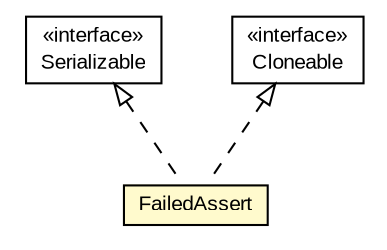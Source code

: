 #!/usr/local/bin/dot
#
# Class diagram 
# Generated by UMLGraph version 5.1 (http://www.umlgraph.org/)
#

digraph G {
	edge [fontname="arial",fontsize=10,labelfontname="arial",labelfontsize=10];
	node [fontname="arial",fontsize=10,shape=plaintext];
	nodesep=0.25;
	ranksep=0.5;
	// org.oclc.purl.dsdl.svrl.FailedAssert
	c17109 [label=<<table title="org.oclc.purl.dsdl.svrl.FailedAssert" border="0" cellborder="1" cellspacing="0" cellpadding="2" port="p" bgcolor="lemonChiffon" href="./FailedAssert.html">
		<tr><td><table border="0" cellspacing="0" cellpadding="1">
<tr><td align="center" balign="center"> FailedAssert </td></tr>
		</table></td></tr>
		</table>>, fontname="arial", fontcolor="black", fontsize=10.0];
	//org.oclc.purl.dsdl.svrl.FailedAssert implements java.io.Serializable
	c17112:p -> c17109:p [dir=back,arrowtail=empty,style=dashed];
	//org.oclc.purl.dsdl.svrl.FailedAssert implements java.lang.Cloneable
	c17113:p -> c17109:p [dir=back,arrowtail=empty,style=dashed];
	// java.io.Serializable
	c17112 [label=<<table title="java.io.Serializable" border="0" cellborder="1" cellspacing="0" cellpadding="2" port="p" href="http://download.oracle.com/javase/6/docs/api/java/io/Serializable.html">
		<tr><td><table border="0" cellspacing="0" cellpadding="1">
<tr><td align="center" balign="center"> &#171;interface&#187; </td></tr>
<tr><td align="center" balign="center"> Serializable </td></tr>
		</table></td></tr>
		</table>>, fontname="arial", fontcolor="black", fontsize=10.0];
	// java.lang.Cloneable
	c17113 [label=<<table title="java.lang.Cloneable" border="0" cellborder="1" cellspacing="0" cellpadding="2" port="p" href="http://download.oracle.com/javase/6/docs/api/java/lang/Cloneable.html">
		<tr><td><table border="0" cellspacing="0" cellpadding="1">
<tr><td align="center" balign="center"> &#171;interface&#187; </td></tr>
<tr><td align="center" balign="center"> Cloneable </td></tr>
		</table></td></tr>
		</table>>, fontname="arial", fontcolor="black", fontsize=10.0];
}

